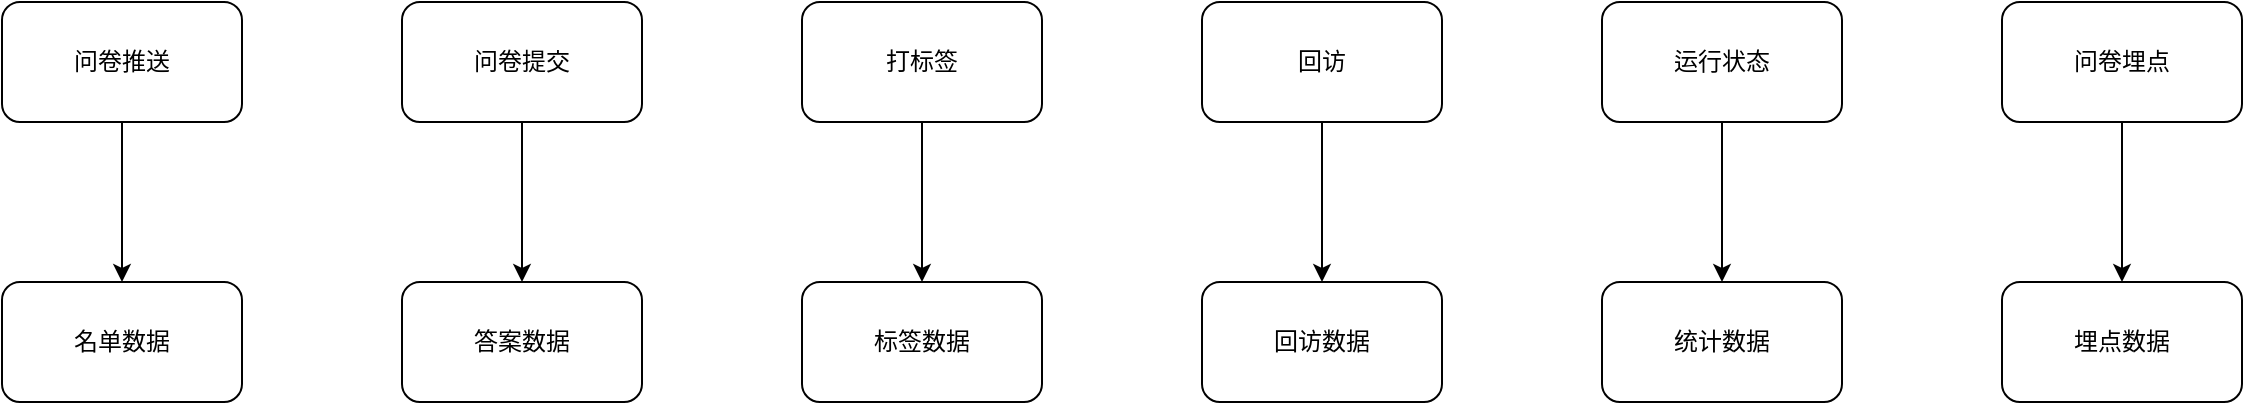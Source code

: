 <mxfile version="10.6.3" type="github"><diagram id="1qdd8K1jBrsahOiI5uuQ" name="Page-1"><mxGraphModel dx="918" dy="585" grid="1" gridSize="10" guides="1" tooltips="1" connect="1" arrows="1" fold="1" page="1" pageScale="1" pageWidth="827" pageHeight="1169" math="0" shadow="0"><root><mxCell id="0"/><mxCell id="1" parent="0"/><mxCell id="bzGM8t5hJH0zgqqlNrET-14" value="" style="edgeStyle=orthogonalEdgeStyle;rounded=0;orthogonalLoop=1;jettySize=auto;html=1;" edge="1" parent="1" source="bzGM8t5hJH0zgqqlNrET-4" target="bzGM8t5hJH0zgqqlNrET-13"><mxGeometry relative="1" as="geometry"/></mxCell><mxCell id="bzGM8t5hJH0zgqqlNrET-4" value="问卷推送" style="rounded=1;whiteSpace=wrap;html=1;" vertex="1" parent="1"><mxGeometry x="400" y="340" width="120" height="60" as="geometry"/></mxCell><mxCell id="bzGM8t5hJH0zgqqlNrET-13" value="名单数据" style="rounded=1;whiteSpace=wrap;html=1;" vertex="1" parent="1"><mxGeometry x="400" y="480" width="120" height="60" as="geometry"/></mxCell><mxCell id="bzGM8t5hJH0zgqqlNrET-16" value="" style="edgeStyle=orthogonalEdgeStyle;rounded=0;orthogonalLoop=1;jettySize=auto;html=1;" edge="1" parent="1" source="bzGM8t5hJH0zgqqlNrET-5" target="bzGM8t5hJH0zgqqlNrET-15"><mxGeometry relative="1" as="geometry"/></mxCell><mxCell id="bzGM8t5hJH0zgqqlNrET-5" value="问卷提交" style="rounded=1;whiteSpace=wrap;html=1;" vertex="1" parent="1"><mxGeometry x="600" y="340" width="120" height="60" as="geometry"/></mxCell><mxCell id="bzGM8t5hJH0zgqqlNrET-15" value="答案数据" style="rounded=1;whiteSpace=wrap;html=1;" vertex="1" parent="1"><mxGeometry x="600" y="480" width="120" height="60" as="geometry"/></mxCell><mxCell id="bzGM8t5hJH0zgqqlNrET-18" value="" style="edgeStyle=orthogonalEdgeStyle;rounded=0;orthogonalLoop=1;jettySize=auto;html=1;" edge="1" parent="1" source="bzGM8t5hJH0zgqqlNrET-7" target="bzGM8t5hJH0zgqqlNrET-17"><mxGeometry relative="1" as="geometry"/></mxCell><mxCell id="bzGM8t5hJH0zgqqlNrET-7" value="打标签" style="rounded=1;whiteSpace=wrap;html=1;" vertex="1" parent="1"><mxGeometry x="800" y="340" width="120" height="60" as="geometry"/></mxCell><mxCell id="bzGM8t5hJH0zgqqlNrET-17" value="标签数据" style="rounded=1;whiteSpace=wrap;html=1;" vertex="1" parent="1"><mxGeometry x="800" y="480" width="120" height="60" as="geometry"/></mxCell><mxCell id="bzGM8t5hJH0zgqqlNrET-22" value="" style="edgeStyle=orthogonalEdgeStyle;rounded=0;orthogonalLoop=1;jettySize=auto;html=1;" edge="1" parent="1" source="bzGM8t5hJH0zgqqlNrET-9" target="bzGM8t5hJH0zgqqlNrET-21"><mxGeometry relative="1" as="geometry"/></mxCell><mxCell id="bzGM8t5hJH0zgqqlNrET-9" value="回访" style="rounded=1;whiteSpace=wrap;html=1;" vertex="1" parent="1"><mxGeometry x="1000" y="340" width="120" height="60" as="geometry"/></mxCell><mxCell id="bzGM8t5hJH0zgqqlNrET-29" value="" style="edgeStyle=orthogonalEdgeStyle;rounded=0;orthogonalLoop=1;jettySize=auto;html=1;" edge="1" parent="1" source="bzGM8t5hJH0zgqqlNrET-26" target="bzGM8t5hJH0zgqqlNrET-28"><mxGeometry relative="1" as="geometry"/></mxCell><mxCell id="bzGM8t5hJH0zgqqlNrET-26" value="运行状态" style="rounded=1;whiteSpace=wrap;html=1;" vertex="1" parent="1"><mxGeometry x="1200" y="340" width="120" height="60" as="geometry"/></mxCell><mxCell id="bzGM8t5hJH0zgqqlNrET-35" value="" style="edgeStyle=orthogonalEdgeStyle;rounded=0;orthogonalLoop=1;jettySize=auto;html=1;" edge="1" parent="1" source="bzGM8t5hJH0zgqqlNrET-32" target="bzGM8t5hJH0zgqqlNrET-34"><mxGeometry relative="1" as="geometry"/></mxCell><mxCell id="bzGM8t5hJH0zgqqlNrET-32" value="问卷埋点" style="rounded=1;whiteSpace=wrap;html=1;" vertex="1" parent="1"><mxGeometry x="1400" y="340" width="120" height="60" as="geometry"/></mxCell><mxCell id="bzGM8t5hJH0zgqqlNrET-34" value="埋点数据" style="rounded=1;whiteSpace=wrap;html=1;" vertex="1" parent="1"><mxGeometry x="1400" y="480" width="120" height="60" as="geometry"/></mxCell><mxCell id="bzGM8t5hJH0zgqqlNrET-28" value="统计数据" style="rounded=1;whiteSpace=wrap;html=1;" vertex="1" parent="1"><mxGeometry x="1200" y="480" width="120" height="60" as="geometry"/></mxCell><mxCell id="bzGM8t5hJH0zgqqlNrET-21" value="回访数据" style="rounded=1;whiteSpace=wrap;html=1;" vertex="1" parent="1"><mxGeometry x="1000" y="480" width="120" height="60" as="geometry"/></mxCell></root></mxGraphModel></diagram></mxfile>